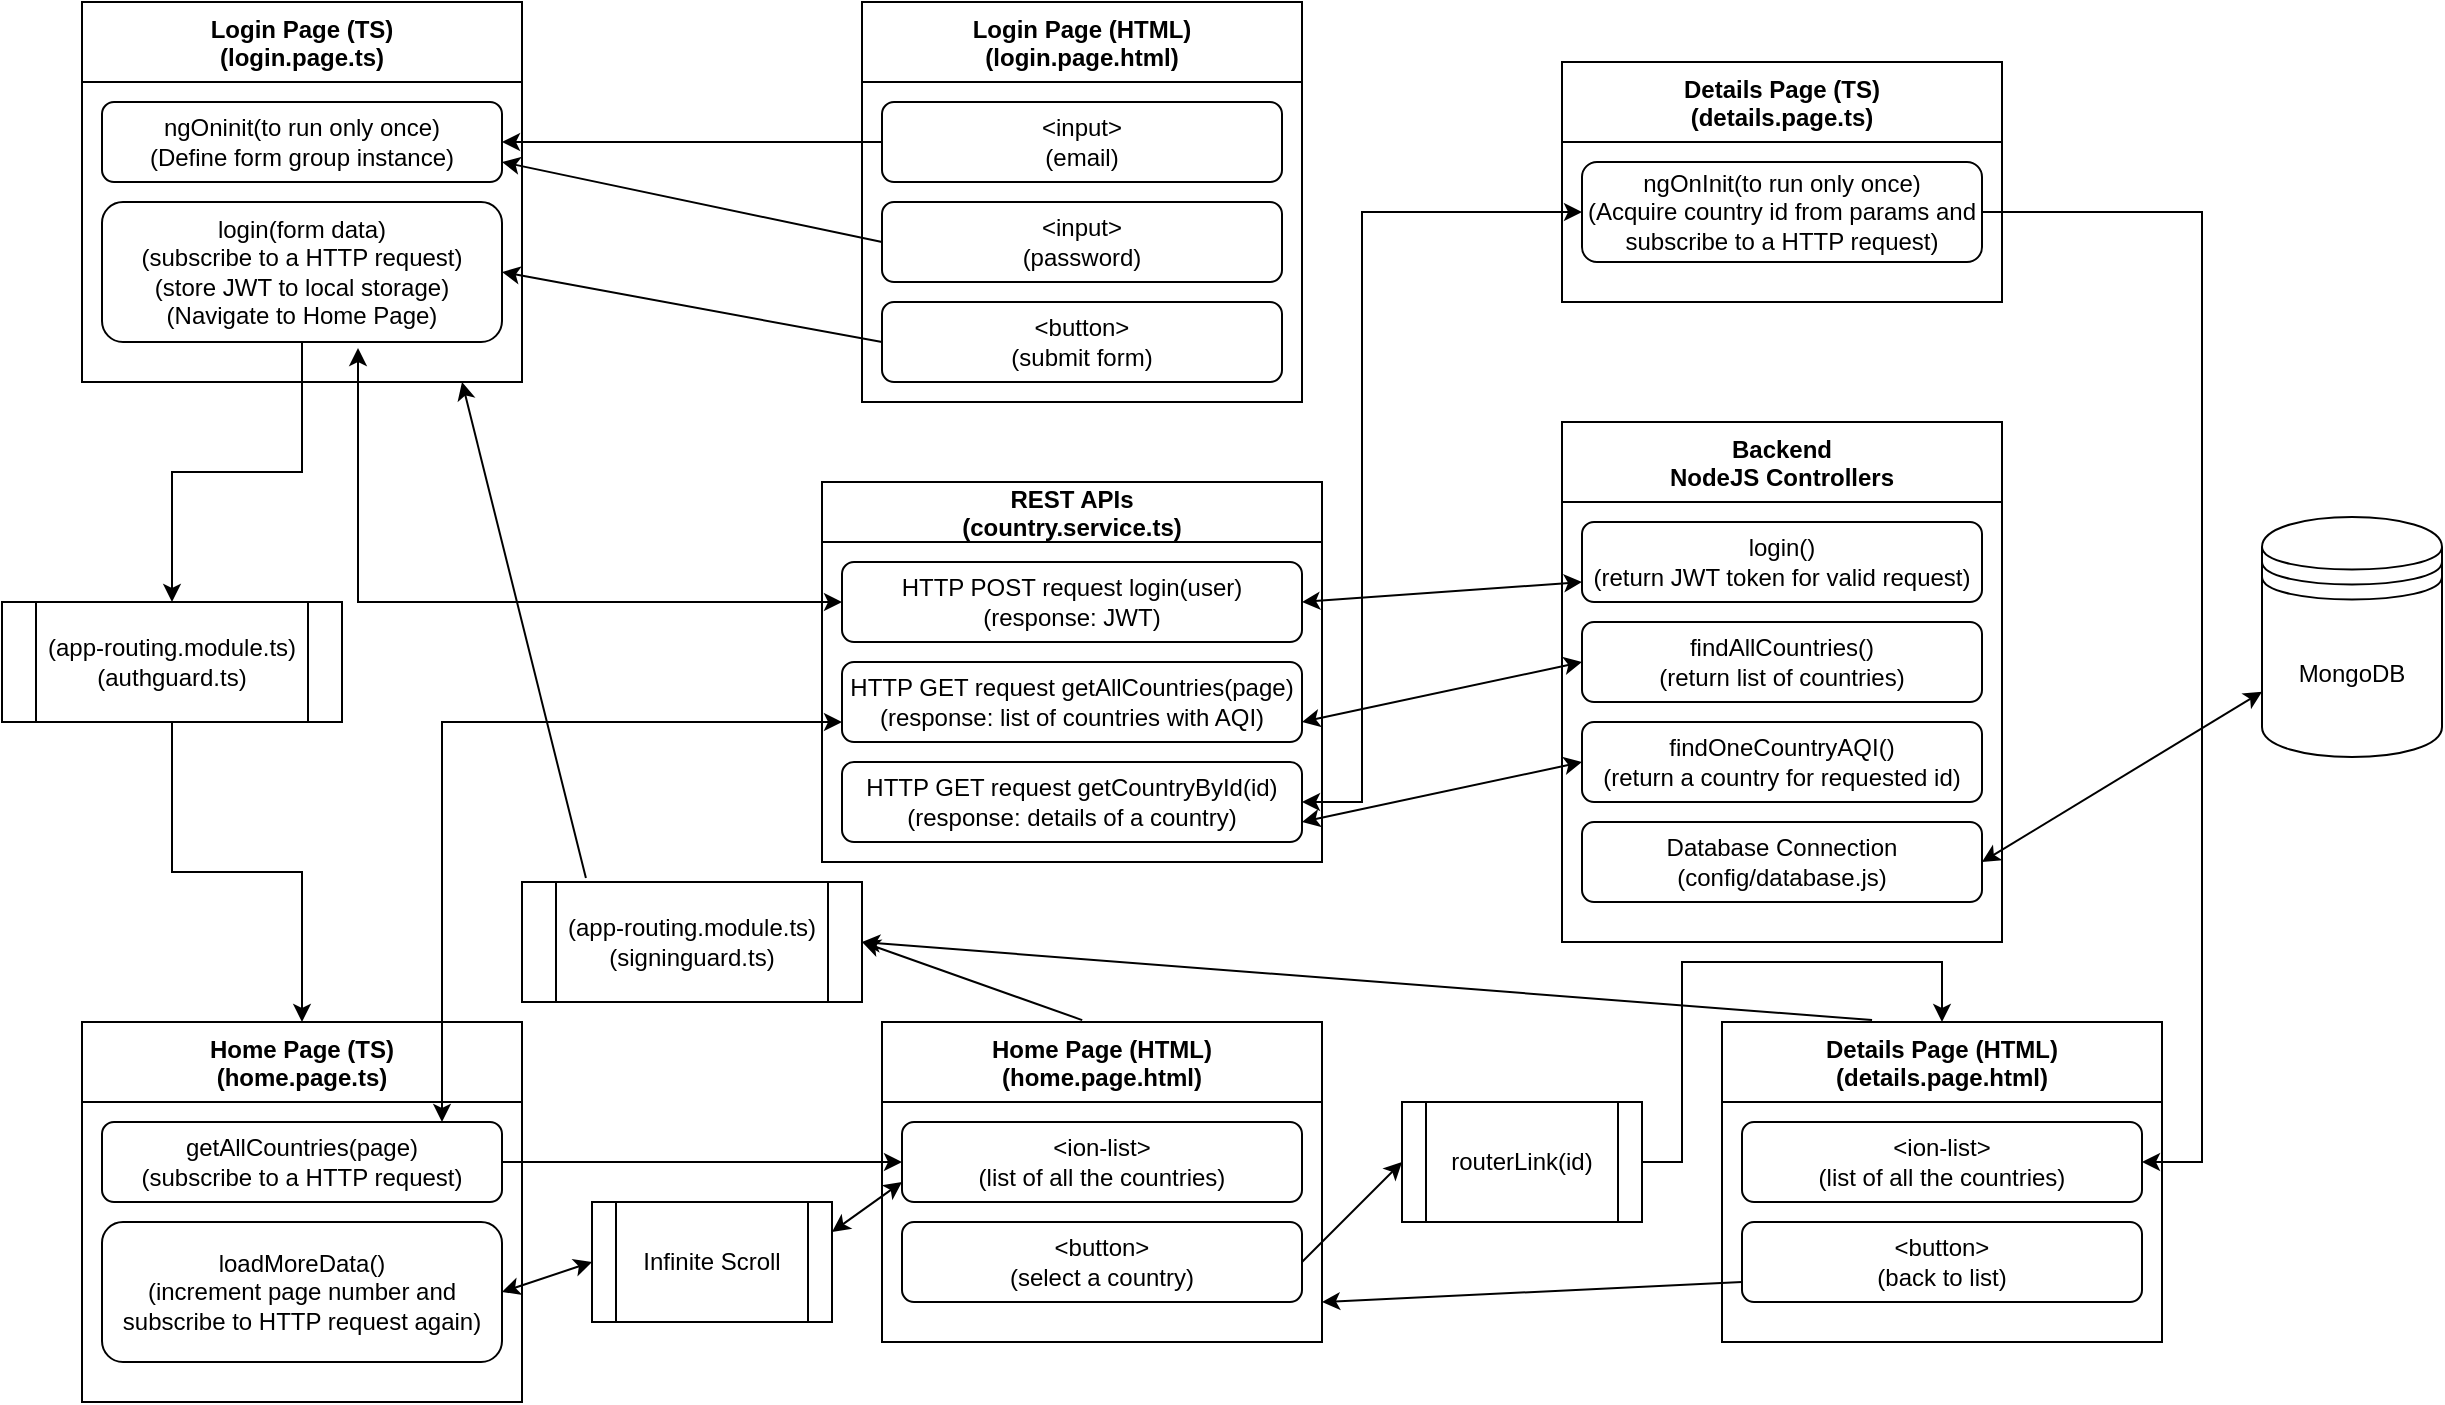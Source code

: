 <mxfile version="17.4.6" type="device"><diagram id="_PjOlcsOsLXaP0gOxEe7" name="Page-1"><mxGraphModel dx="1422" dy="697" grid="1" gridSize="10" guides="1" tooltips="1" connect="1" arrows="1" fold="1" page="1" pageScale="1" pageWidth="850" pageHeight="1100" math="0" shadow="0"><root><mxCell id="0"/><mxCell id="1" parent="0"/><mxCell id="jfZKS-ynavhfSbwIo0qm-5" value="Login Page (TS)&#10;(login.page.ts)" style="swimlane;fontSize=12;startSize=40;" vertex="1" parent="1"><mxGeometry x="50" y="30" width="220" height="190" as="geometry"/></mxCell><mxCell id="jfZKS-ynavhfSbwIo0qm-3" value="ngOninit(to run only once)&lt;br&gt;(Define form group instance)" style="rounded=1;whiteSpace=wrap;html=1;" vertex="1" parent="jfZKS-ynavhfSbwIo0qm-5"><mxGeometry x="10" y="50" width="200" height="40" as="geometry"/></mxCell><mxCell id="jfZKS-ynavhfSbwIo0qm-4" value="login(form data)&lt;br&gt;(subscribe to a HTTP request)&lt;br&gt;(store JWT to local storage)&lt;br&gt;(Navigate to Home Page)" style="rounded=1;whiteSpace=wrap;html=1;" vertex="1" parent="jfZKS-ynavhfSbwIo0qm-5"><mxGeometry x="10" y="100" width="200" height="70" as="geometry"/></mxCell><mxCell id="jfZKS-ynavhfSbwIo0qm-7" value="Login Page (HTML)&#10;(login.page.html)" style="swimlane;fontSize=12;startSize=40;" vertex="1" parent="1"><mxGeometry x="440" y="30" width="220" height="200" as="geometry"/></mxCell><mxCell id="jfZKS-ynavhfSbwIo0qm-8" value="&amp;lt;input&amp;gt;&lt;br&gt;(email)" style="rounded=1;whiteSpace=wrap;html=1;fontSize=12;" vertex="1" parent="jfZKS-ynavhfSbwIo0qm-7"><mxGeometry x="10" y="50" width="200" height="40" as="geometry"/></mxCell><mxCell id="jfZKS-ynavhfSbwIo0qm-9" value="&amp;lt;input&amp;gt;&lt;br&gt;(password)" style="rounded=1;whiteSpace=wrap;html=1;fontSize=12;" vertex="1" parent="jfZKS-ynavhfSbwIo0qm-7"><mxGeometry x="10" y="100" width="200" height="40" as="geometry"/></mxCell><mxCell id="jfZKS-ynavhfSbwIo0qm-10" value="&amp;lt;button&amp;gt;&lt;br&gt;(submit form)" style="rounded=1;whiteSpace=wrap;html=1;fontSize=12;" vertex="1" parent="jfZKS-ynavhfSbwIo0qm-7"><mxGeometry x="10" y="150" width="200" height="40" as="geometry"/></mxCell><mxCell id="jfZKS-ynavhfSbwIo0qm-11" value="" style="endArrow=classic;html=1;rounded=0;fontSize=12;exitX=0;exitY=0.5;exitDx=0;exitDy=0;entryX=1;entryY=0.5;entryDx=0;entryDy=0;" edge="1" parent="1" source="jfZKS-ynavhfSbwIo0qm-8" target="jfZKS-ynavhfSbwIo0qm-3"><mxGeometry width="50" height="50" relative="1" as="geometry"><mxPoint x="400" y="380" as="sourcePoint"/><mxPoint x="450" y="330" as="targetPoint"/></mxGeometry></mxCell><mxCell id="jfZKS-ynavhfSbwIo0qm-12" value="" style="endArrow=classic;html=1;rounded=0;fontSize=12;exitX=0;exitY=0.5;exitDx=0;exitDy=0;entryX=1;entryY=0.75;entryDx=0;entryDy=0;" edge="1" parent="1" source="jfZKS-ynavhfSbwIo0qm-9" target="jfZKS-ynavhfSbwIo0qm-3"><mxGeometry width="50" height="50" relative="1" as="geometry"><mxPoint x="400" y="380" as="sourcePoint"/><mxPoint x="450" y="330" as="targetPoint"/></mxGeometry></mxCell><mxCell id="jfZKS-ynavhfSbwIo0qm-13" value="" style="endArrow=classic;html=1;rounded=0;fontSize=12;exitX=0;exitY=0.5;exitDx=0;exitDy=0;entryX=1;entryY=0.5;entryDx=0;entryDy=0;" edge="1" parent="1" source="jfZKS-ynavhfSbwIo0qm-10" target="jfZKS-ynavhfSbwIo0qm-4"><mxGeometry width="50" height="50" relative="1" as="geometry"><mxPoint x="400" y="380" as="sourcePoint"/><mxPoint x="450" y="330" as="targetPoint"/></mxGeometry></mxCell><mxCell id="jfZKS-ynavhfSbwIo0qm-14" value="REST APIs&#10;(country.service.ts)" style="swimlane;fontSize=12;startSize=30;" vertex="1" parent="1"><mxGeometry x="420" y="270" width="250" height="190" as="geometry"/></mxCell><mxCell id="jfZKS-ynavhfSbwIo0qm-15" value="HTTP POST request login(user)&lt;br&gt;(response: JWT)" style="rounded=1;whiteSpace=wrap;html=1;" vertex="1" parent="jfZKS-ynavhfSbwIo0qm-14"><mxGeometry x="10" y="40" width="230" height="40" as="geometry"/></mxCell><mxCell id="jfZKS-ynavhfSbwIo0qm-16" value="HTTP GET request getAllCountries(page)&lt;br&gt;(response: list of countries with AQI)" style="rounded=1;whiteSpace=wrap;html=1;" vertex="1" parent="jfZKS-ynavhfSbwIo0qm-14"><mxGeometry x="10" y="90" width="230" height="40" as="geometry"/></mxCell><mxCell id="jfZKS-ynavhfSbwIo0qm-17" value="HTTP GET request getCountryById(id)&lt;br&gt;(response: details of a country)" style="rounded=1;whiteSpace=wrap;html=1;" vertex="1" parent="jfZKS-ynavhfSbwIo0qm-14"><mxGeometry x="10" y="140" width="230" height="40" as="geometry"/></mxCell><mxCell id="jfZKS-ynavhfSbwIo0qm-24" value="Home Page (TS)&#10;(home.page.ts)" style="swimlane;fontSize=12;startSize=40;" vertex="1" parent="1"><mxGeometry x="50" y="540" width="220" height="190" as="geometry"/></mxCell><mxCell id="jfZKS-ynavhfSbwIo0qm-25" value="getAllCountries(page)&lt;br&gt;(subscribe to a HTTP request)" style="rounded=1;whiteSpace=wrap;html=1;" vertex="1" parent="jfZKS-ynavhfSbwIo0qm-24"><mxGeometry x="10" y="50" width="200" height="40" as="geometry"/></mxCell><mxCell id="jfZKS-ynavhfSbwIo0qm-26" value="loadMoreData()&lt;br&gt;(increment page number and subscribe to HTTP request again)" style="rounded=1;whiteSpace=wrap;html=1;" vertex="1" parent="jfZKS-ynavhfSbwIo0qm-24"><mxGeometry x="10" y="100" width="200" height="70" as="geometry"/></mxCell><mxCell id="jfZKS-ynavhfSbwIo0qm-28" style="edgeStyle=orthogonalEdgeStyle;rounded=0;orthogonalLoop=1;jettySize=auto;html=1;exitX=0.5;exitY=1;exitDx=0;exitDy=0;entryX=0.5;entryY=0;entryDx=0;entryDy=0;fontSize=12;" edge="1" parent="1" source="jfZKS-ynavhfSbwIo0qm-4" target="jfZKS-ynavhfSbwIo0qm-33"><mxGeometry relative="1" as="geometry"/></mxCell><mxCell id="jfZKS-ynavhfSbwIo0qm-29" value="Home Page (HTML)&#10;(home.page.html)" style="swimlane;fontSize=12;startSize=40;" vertex="1" parent="1"><mxGeometry x="450" y="540" width="220" height="160" as="geometry"/></mxCell><mxCell id="jfZKS-ynavhfSbwIo0qm-30" value="&amp;lt;ion-list&amp;gt;&lt;br&gt;(list of all the countries)" style="rounded=1;whiteSpace=wrap;html=1;fontSize=12;" vertex="1" parent="jfZKS-ynavhfSbwIo0qm-29"><mxGeometry x="10" y="50" width="200" height="40" as="geometry"/></mxCell><mxCell id="jfZKS-ynavhfSbwIo0qm-32" value="&amp;lt;button&amp;gt;&lt;br&gt;(select a country)" style="rounded=1;whiteSpace=wrap;html=1;fontSize=12;" vertex="1" parent="jfZKS-ynavhfSbwIo0qm-29"><mxGeometry x="10" y="100" width="200" height="40" as="geometry"/></mxCell><mxCell id="jfZKS-ynavhfSbwIo0qm-35" style="edgeStyle=orthogonalEdgeStyle;rounded=0;orthogonalLoop=1;jettySize=auto;html=1;exitX=0.5;exitY=1;exitDx=0;exitDy=0;entryX=0.5;entryY=0;entryDx=0;entryDy=0;fontSize=12;" edge="1" parent="1" source="jfZKS-ynavhfSbwIo0qm-33" target="jfZKS-ynavhfSbwIo0qm-24"><mxGeometry relative="1" as="geometry"/></mxCell><mxCell id="jfZKS-ynavhfSbwIo0qm-33" value="(app-routing.module.ts)&lt;br&gt;(authguard.ts)" style="shape=process;whiteSpace=wrap;html=1;backgroundOutline=1;fontSize=12;" vertex="1" parent="1"><mxGeometry x="10" y="330" width="170" height="60" as="geometry"/></mxCell><mxCell id="jfZKS-ynavhfSbwIo0qm-37" value="" style="endArrow=classic;html=1;rounded=0;fontSize=12;exitX=1;exitY=0.5;exitDx=0;exitDy=0;entryX=0;entryY=0.5;entryDx=0;entryDy=0;" edge="1" parent="1" source="jfZKS-ynavhfSbwIo0qm-25" target="jfZKS-ynavhfSbwIo0qm-30"><mxGeometry width="50" height="50" relative="1" as="geometry"><mxPoint x="400" y="540" as="sourcePoint"/><mxPoint x="450" y="490" as="targetPoint"/></mxGeometry></mxCell><mxCell id="jfZKS-ynavhfSbwIo0qm-38" value="" style="endArrow=classic;startArrow=classic;html=1;rounded=0;fontSize=12;exitX=1;exitY=0.5;exitDx=0;exitDy=0;entryX=0;entryY=0.5;entryDx=0;entryDy=0;" edge="1" parent="1" source="jfZKS-ynavhfSbwIo0qm-26" target="jfZKS-ynavhfSbwIo0qm-18"><mxGeometry width="50" height="50" relative="1" as="geometry"><mxPoint x="400" y="540" as="sourcePoint"/><mxPoint x="296" y="720" as="targetPoint"/></mxGeometry></mxCell><mxCell id="jfZKS-ynavhfSbwIo0qm-18" value="Infinite Scroll" style="shape=process;whiteSpace=wrap;html=1;backgroundOutline=1;fontSize=12;" vertex="1" parent="1"><mxGeometry x="305" y="630" width="120" height="60" as="geometry"/></mxCell><mxCell id="jfZKS-ynavhfSbwIo0qm-40" value="" style="endArrow=classic;startArrow=classic;html=1;rounded=0;fontSize=12;exitX=1;exitY=0.25;exitDx=0;exitDy=0;entryX=0;entryY=0.75;entryDx=0;entryDy=0;" edge="1" parent="1" source="jfZKS-ynavhfSbwIo0qm-18" target="jfZKS-ynavhfSbwIo0qm-30"><mxGeometry width="50" height="50" relative="1" as="geometry"><mxPoint x="400" y="540" as="sourcePoint"/><mxPoint x="450" y="490" as="targetPoint"/></mxGeometry></mxCell><mxCell id="jfZKS-ynavhfSbwIo0qm-41" value="" style="endArrow=classic;startArrow=classic;html=1;rounded=0;fontSize=12;exitX=0;exitY=0.5;exitDx=0;exitDy=0;entryX=0.64;entryY=1.043;entryDx=0;entryDy=0;entryPerimeter=0;edgeStyle=orthogonalEdgeStyle;" edge="1" parent="1" source="jfZKS-ynavhfSbwIo0qm-15" target="jfZKS-ynavhfSbwIo0qm-4"><mxGeometry width="50" height="50" relative="1" as="geometry"><mxPoint x="400" y="440" as="sourcePoint"/><mxPoint x="450" y="390" as="targetPoint"/></mxGeometry></mxCell><mxCell id="jfZKS-ynavhfSbwIo0qm-43" value="" style="endArrow=classic;startArrow=classic;html=1;rounded=0;fontSize=12;exitX=0.85;exitY=0;exitDx=0;exitDy=0;exitPerimeter=0;entryX=0;entryY=0.75;entryDx=0;entryDy=0;edgeStyle=orthogonalEdgeStyle;" edge="1" parent="1" source="jfZKS-ynavhfSbwIo0qm-25" target="jfZKS-ynavhfSbwIo0qm-16"><mxGeometry width="50" height="50" relative="1" as="geometry"><mxPoint x="400" y="440" as="sourcePoint"/><mxPoint x="450" y="390" as="targetPoint"/><Array as="points"><mxPoint x="230" y="390"/></Array></mxGeometry></mxCell><mxCell id="jfZKS-ynavhfSbwIo0qm-44" value="Details Page (TS)&#10;(details.page.ts)" style="swimlane;fontSize=12;startSize=40;" vertex="1" parent="1"><mxGeometry x="790" y="60" width="220" height="120" as="geometry"/></mxCell><mxCell id="jfZKS-ynavhfSbwIo0qm-45" value="ngOnInit(to run only once)&lt;br&gt;(Acquire country id from params and subscribe to a HTTP request)" style="rounded=1;whiteSpace=wrap;html=1;" vertex="1" parent="jfZKS-ynavhfSbwIo0qm-44"><mxGeometry x="10" y="50" width="200" height="50" as="geometry"/></mxCell><mxCell id="jfZKS-ynavhfSbwIo0qm-47" value="Details Page (HTML)&#10;(details.page.html)" style="swimlane;fontSize=12;startSize=40;" vertex="1" parent="1"><mxGeometry x="870" y="540" width="220" height="160" as="geometry"/></mxCell><mxCell id="jfZKS-ynavhfSbwIo0qm-48" value="&amp;lt;ion-list&amp;gt;&lt;br&gt;(list of all the countries)" style="rounded=1;whiteSpace=wrap;html=1;fontSize=12;" vertex="1" parent="jfZKS-ynavhfSbwIo0qm-47"><mxGeometry x="10" y="50" width="200" height="40" as="geometry"/></mxCell><mxCell id="jfZKS-ynavhfSbwIo0qm-49" value="&amp;lt;button&amp;gt;&lt;br&gt;(back to list)" style="rounded=1;whiteSpace=wrap;html=1;fontSize=12;" vertex="1" parent="jfZKS-ynavhfSbwIo0qm-47"><mxGeometry x="10" y="100" width="200" height="40" as="geometry"/></mxCell><mxCell id="jfZKS-ynavhfSbwIo0qm-50" value="routerLink(id)" style="shape=process;whiteSpace=wrap;html=1;backgroundOutline=1;fontSize=12;" vertex="1" parent="1"><mxGeometry x="710" y="580" width="120" height="60" as="geometry"/></mxCell><mxCell id="jfZKS-ynavhfSbwIo0qm-51" value="" style="endArrow=classic;html=1;rounded=0;fontSize=12;exitX=1;exitY=0.5;exitDx=0;exitDy=0;entryX=0;entryY=0.5;entryDx=0;entryDy=0;" edge="1" parent="1" source="jfZKS-ynavhfSbwIo0qm-32" target="jfZKS-ynavhfSbwIo0qm-50"><mxGeometry width="50" height="50" relative="1" as="geometry"><mxPoint x="820" y="440" as="sourcePoint"/><mxPoint x="870" y="390" as="targetPoint"/></mxGeometry></mxCell><mxCell id="jfZKS-ynavhfSbwIo0qm-52" value="" style="endArrow=classic;html=1;rounded=0;fontSize=12;exitX=1;exitY=0.5;exitDx=0;exitDy=0;entryX=0.5;entryY=0;entryDx=0;entryDy=0;edgeStyle=orthogonalEdgeStyle;" edge="1" parent="1" source="jfZKS-ynavhfSbwIo0qm-50" target="jfZKS-ynavhfSbwIo0qm-47"><mxGeometry width="50" height="50" relative="1" as="geometry"><mxPoint x="820" y="440" as="sourcePoint"/><mxPoint x="870" y="390" as="targetPoint"/><Array as="points"><mxPoint x="850" y="610"/><mxPoint x="850" y="510"/><mxPoint x="980" y="510"/></Array></mxGeometry></mxCell><mxCell id="jfZKS-ynavhfSbwIo0qm-53" value="" style="endArrow=classic;startArrow=classic;html=1;rounded=0;fontSize=12;entryX=0;entryY=0.5;entryDx=0;entryDy=0;exitX=1;exitY=0.5;exitDx=0;exitDy=0;edgeStyle=orthogonalEdgeStyle;" edge="1" parent="1" source="jfZKS-ynavhfSbwIo0qm-17" target="jfZKS-ynavhfSbwIo0qm-45"><mxGeometry width="50" height="50" relative="1" as="geometry"><mxPoint x="730" y="430" as="sourcePoint"/><mxPoint x="780" y="380" as="targetPoint"/><Array as="points"><mxPoint x="690" y="430"/><mxPoint x="690" y="135"/></Array></mxGeometry></mxCell><mxCell id="jfZKS-ynavhfSbwIo0qm-54" value="" style="endArrow=classic;html=1;rounded=0;fontSize=12;exitX=0;exitY=0.75;exitDx=0;exitDy=0;" edge="1" parent="1" source="jfZKS-ynavhfSbwIo0qm-49"><mxGeometry width="50" height="50" relative="1" as="geometry"><mxPoint x="730" y="430" as="sourcePoint"/><mxPoint x="670" y="680" as="targetPoint"/></mxGeometry></mxCell><mxCell id="jfZKS-ynavhfSbwIo0qm-55" value="" style="endArrow=classic;html=1;rounded=0;fontSize=12;exitX=1;exitY=0.5;exitDx=0;exitDy=0;entryX=1;entryY=0.5;entryDx=0;entryDy=0;edgeStyle=orthogonalEdgeStyle;" edge="1" parent="1" source="jfZKS-ynavhfSbwIo0qm-45" target="jfZKS-ynavhfSbwIo0qm-48"><mxGeometry width="50" height="50" relative="1" as="geometry"><mxPoint x="730" y="430" as="sourcePoint"/><mxPoint x="780" y="380" as="targetPoint"/><Array as="points"><mxPoint x="1110" y="135"/><mxPoint x="1110" y="610"/></Array></mxGeometry></mxCell><mxCell id="jfZKS-ynavhfSbwIo0qm-56" value="Backend&#10;NodeJS Controllers" style="swimlane;fontSize=12;startSize=40;" vertex="1" parent="1"><mxGeometry x="790" y="240" width="220" height="260" as="geometry"/></mxCell><mxCell id="jfZKS-ynavhfSbwIo0qm-57" value="login()&lt;br&gt;(return JWT token for valid request)" style="rounded=1;whiteSpace=wrap;html=1;fontSize=12;" vertex="1" parent="jfZKS-ynavhfSbwIo0qm-56"><mxGeometry x="10" y="50" width="200" height="40" as="geometry"/></mxCell><mxCell id="jfZKS-ynavhfSbwIo0qm-59" value="findOneCountryAQI()&lt;br&gt;(return a country for requested id)" style="rounded=1;whiteSpace=wrap;html=1;fontSize=12;" vertex="1" parent="jfZKS-ynavhfSbwIo0qm-56"><mxGeometry x="10" y="150" width="200" height="40" as="geometry"/></mxCell><mxCell id="jfZKS-ynavhfSbwIo0qm-60" value="findAllCountries()&lt;br&gt;(return list of countries)" style="rounded=1;whiteSpace=wrap;html=1;fontSize=12;" vertex="1" parent="jfZKS-ynavhfSbwIo0qm-56"><mxGeometry x="10" y="100" width="200" height="40" as="geometry"/></mxCell><mxCell id="jfZKS-ynavhfSbwIo0qm-73" value="Database Connection&lt;br&gt;(config/database.js)" style="rounded=1;whiteSpace=wrap;html=1;fontSize=12;" vertex="1" parent="jfZKS-ynavhfSbwIo0qm-56"><mxGeometry x="10" y="200" width="200" height="40" as="geometry"/></mxCell><mxCell id="jfZKS-ynavhfSbwIo0qm-61" value="" style="endArrow=classic;startArrow=classic;html=1;rounded=0;fontSize=12;exitX=1;exitY=0.5;exitDx=0;exitDy=0;entryX=0;entryY=0.75;entryDx=0;entryDy=0;" edge="1" parent="1" source="jfZKS-ynavhfSbwIo0qm-15" target="jfZKS-ynavhfSbwIo0qm-57"><mxGeometry width="50" height="50" relative="1" as="geometry"><mxPoint x="730" y="440" as="sourcePoint"/><mxPoint x="780" y="390" as="targetPoint"/></mxGeometry></mxCell><mxCell id="jfZKS-ynavhfSbwIo0qm-62" value="" style="endArrow=classic;startArrow=classic;html=1;rounded=0;fontSize=12;exitX=1;exitY=0.75;exitDx=0;exitDy=0;entryX=0;entryY=0.5;entryDx=0;entryDy=0;" edge="1" parent="1" source="jfZKS-ynavhfSbwIo0qm-16" target="jfZKS-ynavhfSbwIo0qm-60"><mxGeometry width="50" height="50" relative="1" as="geometry"><mxPoint x="730" y="440" as="sourcePoint"/><mxPoint x="780" y="390" as="targetPoint"/></mxGeometry></mxCell><mxCell id="jfZKS-ynavhfSbwIo0qm-63" value="" style="endArrow=classic;startArrow=classic;html=1;rounded=0;fontSize=12;exitX=1;exitY=0.75;exitDx=0;exitDy=0;entryX=0;entryY=0.5;entryDx=0;entryDy=0;" edge="1" parent="1" source="jfZKS-ynavhfSbwIo0qm-17" target="jfZKS-ynavhfSbwIo0qm-59"><mxGeometry width="50" height="50" relative="1" as="geometry"><mxPoint x="730" y="440" as="sourcePoint"/><mxPoint x="780" y="390" as="targetPoint"/></mxGeometry></mxCell><mxCell id="jfZKS-ynavhfSbwIo0qm-67" value="MongoDB&lt;br&gt;" style="shape=datastore;whiteSpace=wrap;html=1;fontSize=12;" vertex="1" parent="1"><mxGeometry x="1140" y="287.5" width="90" height="120" as="geometry"/></mxCell><mxCell id="jfZKS-ynavhfSbwIo0qm-68" value="" style="endArrow=classic;startArrow=classic;html=1;rounded=0;fontSize=12;entryX=1;entryY=0.5;entryDx=0;entryDy=0;" edge="1" parent="1" source="jfZKS-ynavhfSbwIo0qm-67" target="jfZKS-ynavhfSbwIo0qm-73"><mxGeometry width="50" height="50" relative="1" as="geometry"><mxPoint x="730" y="430" as="sourcePoint"/><mxPoint x="780" y="380" as="targetPoint"/></mxGeometry></mxCell><mxCell id="jfZKS-ynavhfSbwIo0qm-69" value="&lt;span&gt;(app-routing.module.ts)&lt;/span&gt;&lt;br&gt;&lt;span&gt;(signinguard.ts)&lt;/span&gt;" style="shape=process;whiteSpace=wrap;html=1;backgroundOutline=1;fontSize=12;" vertex="1" parent="1"><mxGeometry x="270" y="470" width="170" height="60" as="geometry"/></mxCell><mxCell id="jfZKS-ynavhfSbwIo0qm-70" value="" style="endArrow=classic;html=1;rounded=0;fontSize=12;exitX=0.455;exitY=-0.006;exitDx=0;exitDy=0;exitPerimeter=0;entryX=1;entryY=0.5;entryDx=0;entryDy=0;" edge="1" parent="1" source="jfZKS-ynavhfSbwIo0qm-29" target="jfZKS-ynavhfSbwIo0qm-69"><mxGeometry width="50" height="50" relative="1" as="geometry"><mxPoint x="610" y="410" as="sourcePoint"/><mxPoint x="660" y="360" as="targetPoint"/></mxGeometry></mxCell><mxCell id="jfZKS-ynavhfSbwIo0qm-71" value="" style="endArrow=classic;html=1;rounded=0;fontSize=12;exitX=0.341;exitY=-0.006;exitDx=0;exitDy=0;exitPerimeter=0;entryX=1;entryY=0.5;entryDx=0;entryDy=0;" edge="1" parent="1" source="jfZKS-ynavhfSbwIo0qm-47" target="jfZKS-ynavhfSbwIo0qm-69"><mxGeometry width="50" height="50" relative="1" as="geometry"><mxPoint x="610" y="410" as="sourcePoint"/><mxPoint x="660" y="360" as="targetPoint"/></mxGeometry></mxCell><mxCell id="jfZKS-ynavhfSbwIo0qm-72" value="" style="endArrow=classic;html=1;rounded=0;fontSize=12;exitX=0.188;exitY=-0.033;exitDx=0;exitDy=0;exitPerimeter=0;" edge="1" parent="1" source="jfZKS-ynavhfSbwIo0qm-69"><mxGeometry width="50" height="50" relative="1" as="geometry"><mxPoint x="610" y="410" as="sourcePoint"/><mxPoint x="240" y="220" as="targetPoint"/></mxGeometry></mxCell></root></mxGraphModel></diagram></mxfile>
